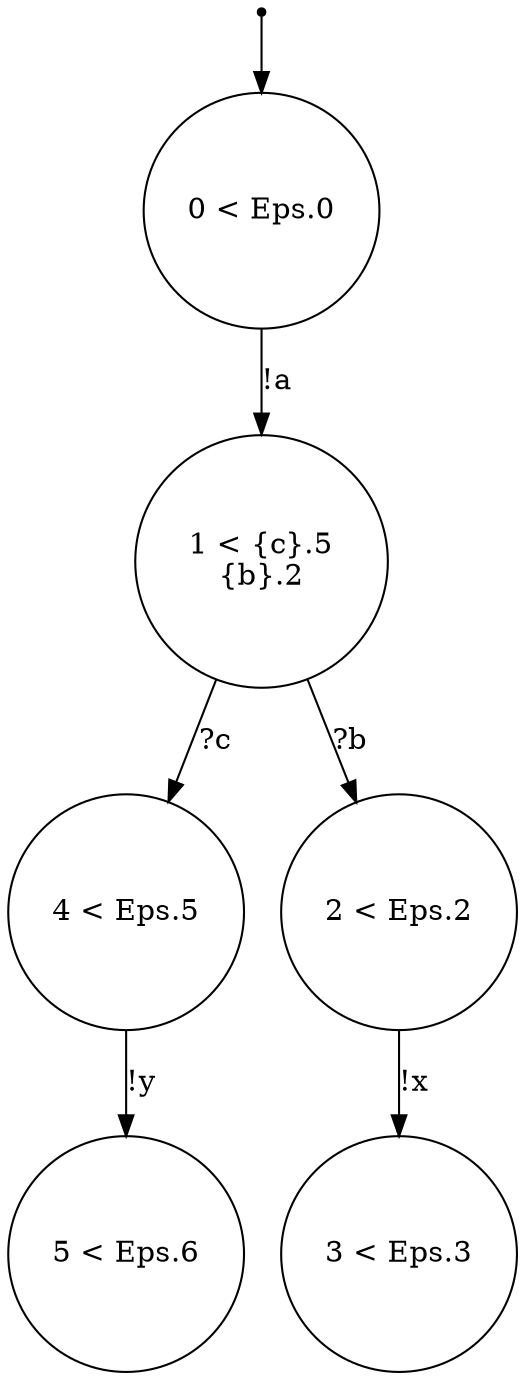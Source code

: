 digraph {
 node [shape=point] ENTRY
 node [shape=circle]
4 [label="4 < Eps.5
"]
3 [label="3 < Eps.3
"]
5 [label="5 < Eps.6
"]
2 [label="2 < Eps.2
"]
1 [label="1 < {c}.5
{b}.2
"]
0 [label="0 < Eps.0
"]
ENTRY -> 0
1 -> 2 [label="?b"]
1 -> 4 [label="?c"]
0 -> 1 [label="!a"]
4 -> 5 [label="!y"]
2 -> 3 [label="!x"]

}